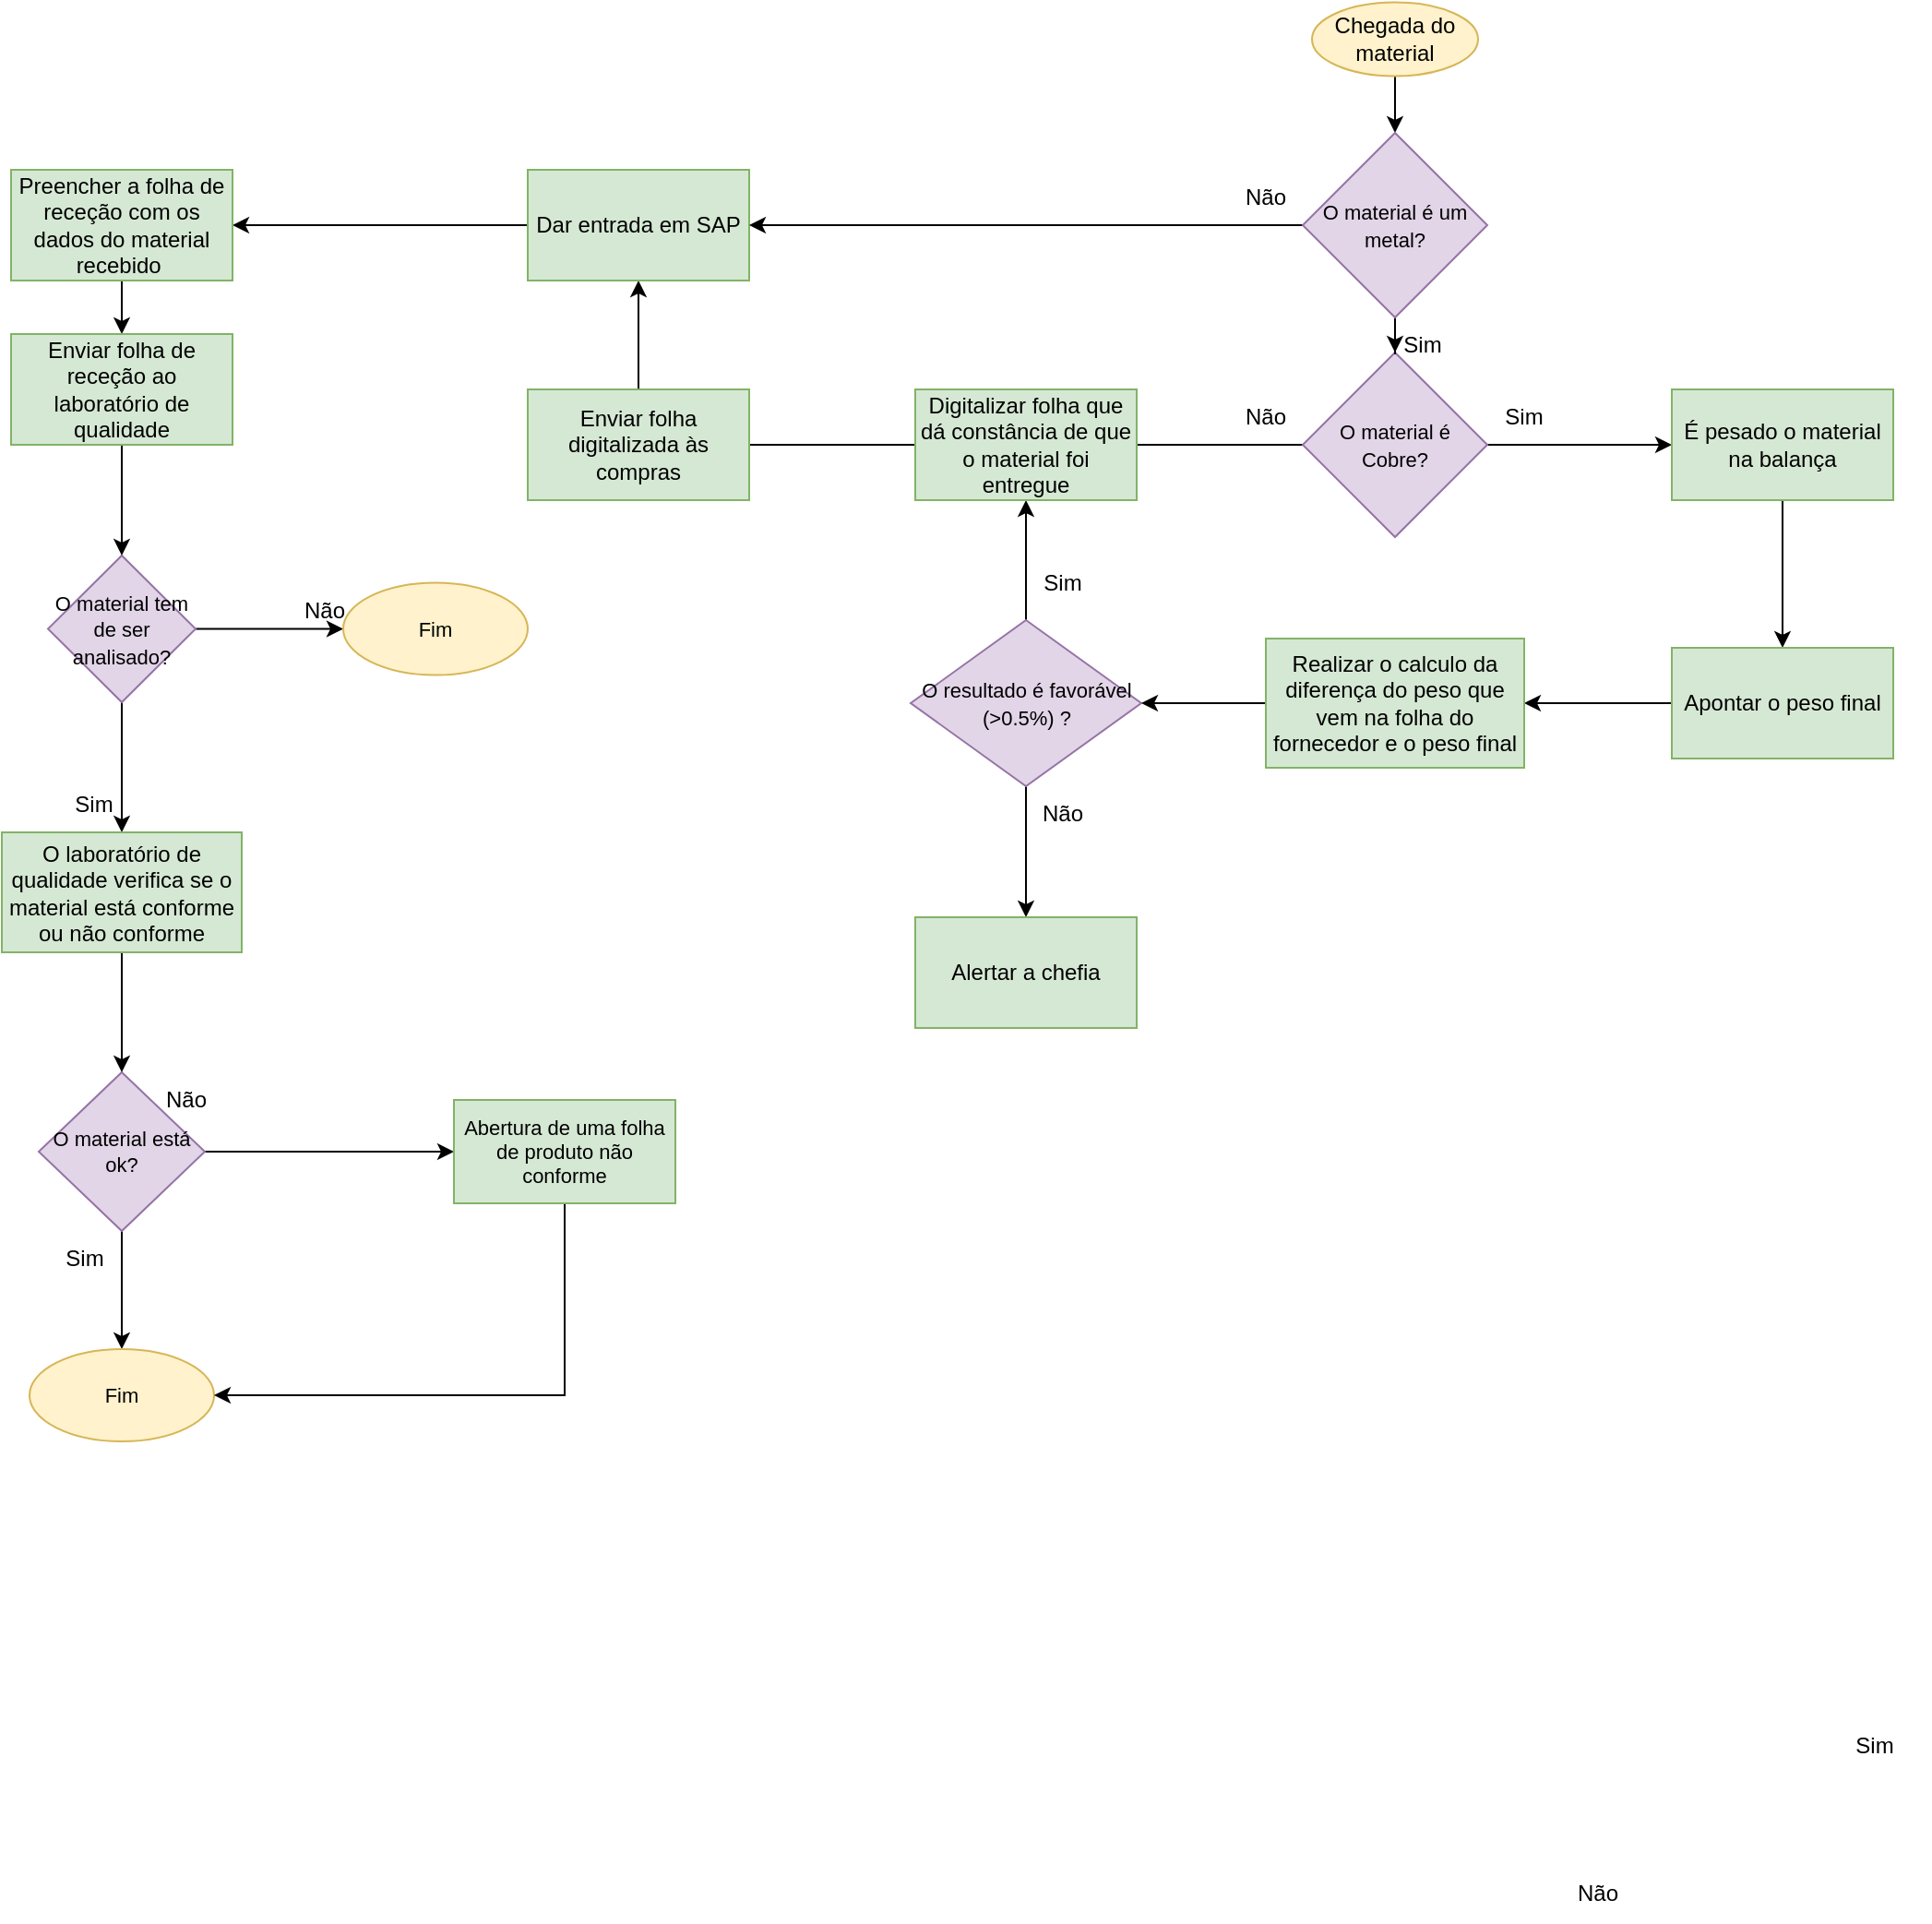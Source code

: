 <mxfile version="20.0.4" type="github">
  <diagram id="fz4ZNiGjer4_rKIofnrs" name="Page-1">
    <mxGraphModel dx="1422" dy="786" grid="1" gridSize="10" guides="1" tooltips="1" connect="1" arrows="1" fold="1" page="1" pageScale="1" pageWidth="1169" pageHeight="827" math="0" shadow="0">
      <root>
        <mxCell id="0" />
        <mxCell id="1" parent="0" />
        <mxCell id="1L-2jIq9yv49Vanu2v55-87" style="edgeStyle=orthogonalEdgeStyle;rounded=0;orthogonalLoop=1;jettySize=auto;html=1;exitX=0.5;exitY=1;exitDx=0;exitDy=0;entryX=0.5;entryY=0;entryDx=0;entryDy=0;endArrow=classic;endFill=1;" parent="1" source="0HmDUyCugDLITogedhJN-1" target="1L-2jIq9yv49Vanu2v55-75" edge="1">
          <mxGeometry relative="1" as="geometry" />
        </mxCell>
        <mxCell id="0HmDUyCugDLITogedhJN-1" value="Chegada do material" style="ellipse;whiteSpace=wrap;html=1;fillColor=#fff2cc;strokeColor=#d6b656;" parent="1" vertex="1">
          <mxGeometry x="785" y="10.25" width="90" height="40" as="geometry" />
        </mxCell>
        <mxCell id="1L-2jIq9yv49Vanu2v55-78" style="edgeStyle=orthogonalEdgeStyle;rounded=0;orthogonalLoop=1;jettySize=auto;html=1;exitX=1;exitY=0.5;exitDx=0;exitDy=0;endArrow=classic;endFill=1;" parent="1" source="0HmDUyCugDLITogedhJN-2" target="0HmDUyCugDLITogedhJN-5" edge="1">
          <mxGeometry relative="1" as="geometry" />
        </mxCell>
        <mxCell id="1L-2jIq9yv49Vanu2v55-89" style="edgeStyle=orthogonalEdgeStyle;rounded=0;orthogonalLoop=1;jettySize=auto;html=1;exitX=0;exitY=0.5;exitDx=0;exitDy=0;entryX=1;entryY=0.5;entryDx=0;entryDy=0;endArrow=none;endFill=0;" parent="1" source="0HmDUyCugDLITogedhJN-2" target="0HmDUyCugDLITogedhJN-62" edge="1">
          <mxGeometry relative="1" as="geometry" />
        </mxCell>
        <mxCell id="0HmDUyCugDLITogedhJN-2" value="&lt;font style=&quot;font-size: 11px;&quot;&gt;O material é Cobre?&lt;/font&gt;" style="rhombus;whiteSpace=wrap;html=1;fillColor=#e1d5e7;strokeColor=#9673a6;" parent="1" vertex="1">
          <mxGeometry x="780" y="200" width="100" height="100" as="geometry" />
        </mxCell>
        <mxCell id="0HmDUyCugDLITogedhJN-3" value="Sim" style="text;html=1;strokeColor=none;fillColor=none;align=center;verticalAlign=middle;whiteSpace=wrap;rounded=0;" parent="1" vertex="1">
          <mxGeometry x="1060" y="940" width="60" height="30" as="geometry" />
        </mxCell>
        <mxCell id="0HmDUyCugDLITogedhJN-4" value="Não" style="text;html=1;strokeColor=none;fillColor=none;align=center;verticalAlign=middle;whiteSpace=wrap;rounded=0;" parent="1" vertex="1">
          <mxGeometry x="910" y="1020" width="60" height="30" as="geometry" />
        </mxCell>
        <mxCell id="1L-2jIq9yv49Vanu2v55-79" style="edgeStyle=orthogonalEdgeStyle;rounded=0;orthogonalLoop=1;jettySize=auto;html=1;exitX=0.5;exitY=1;exitDx=0;exitDy=0;endArrow=classic;endFill=1;" parent="1" source="0HmDUyCugDLITogedhJN-5" target="0HmDUyCugDLITogedhJN-6" edge="1">
          <mxGeometry relative="1" as="geometry" />
        </mxCell>
        <mxCell id="0HmDUyCugDLITogedhJN-5" value="É pesado o material na balança" style="rounded=0;whiteSpace=wrap;html=1;fillColor=#d5e8d4;strokeColor=#82b366;" parent="1" vertex="1">
          <mxGeometry x="980" y="220" width="120" height="60" as="geometry" />
        </mxCell>
        <mxCell id="1L-2jIq9yv49Vanu2v55-80" style="edgeStyle=orthogonalEdgeStyle;rounded=0;orthogonalLoop=1;jettySize=auto;html=1;exitX=0;exitY=0.5;exitDx=0;exitDy=0;endArrow=classic;endFill=1;" parent="1" source="0HmDUyCugDLITogedhJN-6" target="0HmDUyCugDLITogedhJN-61" edge="1">
          <mxGeometry relative="1" as="geometry" />
        </mxCell>
        <mxCell id="0HmDUyCugDLITogedhJN-6" value="Apontar o peso final" style="rounded=0;whiteSpace=wrap;html=1;fillColor=#d5e8d4;strokeColor=#82b366;" parent="1" vertex="1">
          <mxGeometry x="980" y="360" width="120" height="60" as="geometry" />
        </mxCell>
        <mxCell id="1L-2jIq9yv49Vanu2v55-82" style="edgeStyle=orthogonalEdgeStyle;rounded=0;orthogonalLoop=1;jettySize=auto;html=1;exitX=0.5;exitY=1;exitDx=0;exitDy=0;endArrow=classic;endFill=1;" parent="1" source="0HmDUyCugDLITogedhJN-13" target="0HmDUyCugDLITogedhJN-64" edge="1">
          <mxGeometry relative="1" as="geometry" />
        </mxCell>
        <mxCell id="1L-2jIq9yv49Vanu2v55-88" style="edgeStyle=orthogonalEdgeStyle;rounded=0;orthogonalLoop=1;jettySize=auto;html=1;exitX=0.5;exitY=0;exitDx=0;exitDy=0;entryX=0.5;entryY=1;entryDx=0;entryDy=0;endArrow=classic;endFill=1;" parent="1" source="0HmDUyCugDLITogedhJN-13" target="0HmDUyCugDLITogedhJN-62" edge="1">
          <mxGeometry relative="1" as="geometry" />
        </mxCell>
        <mxCell id="0HmDUyCugDLITogedhJN-13" value="&lt;font style=&quot;font-size: 11px;&quot;&gt;O resultado é favorável (&amp;gt;0.5%) ?&lt;/font&gt;" style="rhombus;whiteSpace=wrap;html=1;fillColor=#e1d5e7;strokeColor=#9673a6;" parent="1" vertex="1">
          <mxGeometry x="567.5" y="345" width="125" height="90" as="geometry" />
        </mxCell>
        <mxCell id="a_PHziLhVXfM08UedxSI-6" style="edgeStyle=orthogonalEdgeStyle;rounded=0;orthogonalLoop=1;jettySize=auto;html=1;exitX=0.5;exitY=1;exitDx=0;exitDy=0;endArrow=classic;endFill=1;" edge="1" parent="1" source="0HmDUyCugDLITogedhJN-31" target="0HmDUyCugDLITogedhJN-68">
          <mxGeometry relative="1" as="geometry" />
        </mxCell>
        <mxCell id="a_PHziLhVXfM08UedxSI-8" style="edgeStyle=orthogonalEdgeStyle;rounded=0;orthogonalLoop=1;jettySize=auto;html=1;exitX=1;exitY=0.5;exitDx=0;exitDy=0;entryX=0;entryY=0.5;entryDx=0;entryDy=0;endArrow=classic;endFill=1;" edge="1" parent="1" source="0HmDUyCugDLITogedhJN-31" target="a_PHziLhVXfM08UedxSI-7">
          <mxGeometry relative="1" as="geometry" />
        </mxCell>
        <mxCell id="0HmDUyCugDLITogedhJN-31" value="&lt;font style=&quot;font-size: 11px;&quot;&gt;O material tem de ser analisado?&lt;/font&gt;" style="rhombus;whiteSpace=wrap;html=1;fillColor=#e1d5e7;strokeColor=#9673a6;" parent="1" vertex="1">
          <mxGeometry x="100" y="310" width="80" height="79.5" as="geometry" />
        </mxCell>
        <mxCell id="1L-2jIq9yv49Vanu2v55-114" style="edgeStyle=orthogonalEdgeStyle;rounded=0;orthogonalLoop=1;jettySize=auto;html=1;exitX=1;exitY=0.5;exitDx=0;exitDy=0;entryX=0;entryY=0.5;entryDx=0;entryDy=0;endArrow=classic;endFill=1;" parent="1" source="0HmDUyCugDLITogedhJN-40" target="0HmDUyCugDLITogedhJN-69" edge="1">
          <mxGeometry relative="1" as="geometry" />
        </mxCell>
        <mxCell id="a_PHziLhVXfM08UedxSI-11" style="edgeStyle=orthogonalEdgeStyle;rounded=0;orthogonalLoop=1;jettySize=auto;html=1;exitX=0.5;exitY=1;exitDx=0;exitDy=0;endArrow=classic;endFill=1;" edge="1" parent="1" source="0HmDUyCugDLITogedhJN-40" target="0HmDUyCugDLITogedhJN-52">
          <mxGeometry relative="1" as="geometry" />
        </mxCell>
        <mxCell id="0HmDUyCugDLITogedhJN-40" value="O material está ok?" style="rhombus;whiteSpace=wrap;html=1;fontSize=11;fillColor=#e1d5e7;strokeColor=#9673a6;" parent="1" vertex="1">
          <mxGeometry x="95" y="590" width="90" height="86" as="geometry" />
        </mxCell>
        <mxCell id="0HmDUyCugDLITogedhJN-46" value="Não" style="text;html=1;strokeColor=none;fillColor=none;align=center;verticalAlign=middle;whiteSpace=wrap;rounded=0;" parent="1" vertex="1">
          <mxGeometry x="730" y="101" width="60" height="30" as="geometry" />
        </mxCell>
        <mxCell id="0HmDUyCugDLITogedhJN-47" value="Sim" style="text;html=1;strokeColor=none;fillColor=none;align=center;verticalAlign=middle;whiteSpace=wrap;rounded=0;" parent="1" vertex="1">
          <mxGeometry x="815" y="181" width="60" height="30" as="geometry" />
        </mxCell>
        <mxCell id="0HmDUyCugDLITogedhJN-52" value="Fim" style="ellipse;whiteSpace=wrap;html=1;fontSize=11;fillColor=#fff2cc;strokeColor=#d6b656;" parent="1" vertex="1">
          <mxGeometry x="90" y="740" width="100" height="50" as="geometry" />
        </mxCell>
        <mxCell id="1L-2jIq9yv49Vanu2v55-81" style="edgeStyle=orthogonalEdgeStyle;rounded=0;orthogonalLoop=1;jettySize=auto;html=1;exitX=0;exitY=0.5;exitDx=0;exitDy=0;entryX=1;entryY=0.5;entryDx=0;entryDy=0;endArrow=classic;endFill=1;" parent="1" source="0HmDUyCugDLITogedhJN-61" target="0HmDUyCugDLITogedhJN-13" edge="1">
          <mxGeometry relative="1" as="geometry" />
        </mxCell>
        <mxCell id="0HmDUyCugDLITogedhJN-61" value="Realizar o calculo da diferença do peso que vem na folha do fornecedor e o peso final" style="rounded=0;whiteSpace=wrap;html=1;fillColor=#d5e8d4;strokeColor=#82b366;" parent="1" vertex="1">
          <mxGeometry x="760" y="355" width="140" height="70" as="geometry" />
        </mxCell>
        <mxCell id="1L-2jIq9yv49Vanu2v55-90" style="edgeStyle=orthogonalEdgeStyle;rounded=0;orthogonalLoop=1;jettySize=auto;html=1;exitX=0;exitY=0.5;exitDx=0;exitDy=0;entryX=1;entryY=0.5;entryDx=0;entryDy=0;endArrow=none;endFill=0;" parent="1" source="0HmDUyCugDLITogedhJN-62" target="0HmDUyCugDLITogedhJN-63" edge="1">
          <mxGeometry relative="1" as="geometry" />
        </mxCell>
        <mxCell id="0HmDUyCugDLITogedhJN-62" value="Digitalizar folha que dá constância de que o material foi entregue" style="rounded=0;whiteSpace=wrap;html=1;fillColor=#d5e8d4;strokeColor=#82b366;" parent="1" vertex="1">
          <mxGeometry x="570" y="220" width="120" height="60" as="geometry" />
        </mxCell>
        <mxCell id="a_PHziLhVXfM08UedxSI-13" style="edgeStyle=orthogonalEdgeStyle;rounded=0;orthogonalLoop=1;jettySize=auto;html=1;exitX=0.5;exitY=0;exitDx=0;exitDy=0;entryX=0.5;entryY=1;entryDx=0;entryDy=0;endArrow=classic;endFill=1;" edge="1" parent="1" source="0HmDUyCugDLITogedhJN-63" target="0HmDUyCugDLITogedhJN-65">
          <mxGeometry relative="1" as="geometry" />
        </mxCell>
        <mxCell id="0HmDUyCugDLITogedhJN-63" value="Enviar folha digitalizada às compras" style="rounded=0;whiteSpace=wrap;html=1;fillColor=#d5e8d4;strokeColor=#82b366;" parent="1" vertex="1">
          <mxGeometry x="360" y="220" width="120" height="60" as="geometry" />
        </mxCell>
        <mxCell id="0HmDUyCugDLITogedhJN-64" value="Alertar a chefia" style="rounded=0;whiteSpace=wrap;html=1;fillColor=#d5e8d4;strokeColor=#82b366;" parent="1" vertex="1">
          <mxGeometry x="570" y="506" width="120" height="60" as="geometry" />
        </mxCell>
        <mxCell id="a_PHziLhVXfM08UedxSI-14" style="edgeStyle=orthogonalEdgeStyle;rounded=0;orthogonalLoop=1;jettySize=auto;html=1;exitX=0;exitY=0.5;exitDx=0;exitDy=0;entryX=1;entryY=0.5;entryDx=0;entryDy=0;endArrow=classic;endFill=1;" edge="1" parent="1" source="0HmDUyCugDLITogedhJN-65" target="0HmDUyCugDLITogedhJN-66">
          <mxGeometry relative="1" as="geometry" />
        </mxCell>
        <mxCell id="0HmDUyCugDLITogedhJN-65" value="Dar entrada em SAP" style="rounded=0;whiteSpace=wrap;html=1;fillColor=#d5e8d4;strokeColor=#82b366;" parent="1" vertex="1">
          <mxGeometry x="360" y="101" width="120" height="60" as="geometry" />
        </mxCell>
        <mxCell id="a_PHziLhVXfM08UedxSI-10" style="edgeStyle=orthogonalEdgeStyle;rounded=0;orthogonalLoop=1;jettySize=auto;html=1;exitX=0.5;exitY=1;exitDx=0;exitDy=0;endArrow=classic;endFill=1;" edge="1" parent="1" source="0HmDUyCugDLITogedhJN-66" target="0HmDUyCugDLITogedhJN-67">
          <mxGeometry relative="1" as="geometry" />
        </mxCell>
        <mxCell id="0HmDUyCugDLITogedhJN-66" value="Preencher a folha de receção com os dados do material recebido&amp;nbsp;" style="rounded=0;whiteSpace=wrap;html=1;fillColor=#d5e8d4;strokeColor=#82b366;" parent="1" vertex="1">
          <mxGeometry x="80" y="101" width="120" height="60" as="geometry" />
        </mxCell>
        <mxCell id="a_PHziLhVXfM08UedxSI-5" style="edgeStyle=orthogonalEdgeStyle;rounded=0;orthogonalLoop=1;jettySize=auto;html=1;exitX=0.5;exitY=1;exitDx=0;exitDy=0;entryX=0.5;entryY=0;entryDx=0;entryDy=0;endArrow=classic;endFill=1;" edge="1" parent="1" source="0HmDUyCugDLITogedhJN-67" target="0HmDUyCugDLITogedhJN-31">
          <mxGeometry relative="1" as="geometry" />
        </mxCell>
        <mxCell id="0HmDUyCugDLITogedhJN-67" value="Enviar folha de receção ao laboratório de qualidade" style="rounded=0;whiteSpace=wrap;html=1;fillColor=#d5e8d4;strokeColor=#82b366;" parent="1" vertex="1">
          <mxGeometry x="80" y="190" width="120" height="60" as="geometry" />
        </mxCell>
        <mxCell id="1L-2jIq9yv49Vanu2v55-101" style="edgeStyle=orthogonalEdgeStyle;rounded=0;orthogonalLoop=1;jettySize=auto;html=1;exitX=0.5;exitY=1;exitDx=0;exitDy=0;entryX=0.5;entryY=0;entryDx=0;entryDy=0;endArrow=classic;endFill=1;" parent="1" source="0HmDUyCugDLITogedhJN-68" target="0HmDUyCugDLITogedhJN-40" edge="1">
          <mxGeometry relative="1" as="geometry" />
        </mxCell>
        <mxCell id="0HmDUyCugDLITogedhJN-68" value="O laboratório de qualidade verifica se o material está conforme ou não conforme" style="rounded=0;whiteSpace=wrap;html=1;fillColor=#d5e8d4;strokeColor=#82b366;" parent="1" vertex="1">
          <mxGeometry x="75" y="460" width="130" height="65" as="geometry" />
        </mxCell>
        <mxCell id="a_PHziLhVXfM08UedxSI-12" style="edgeStyle=orthogonalEdgeStyle;rounded=0;orthogonalLoop=1;jettySize=auto;html=1;exitX=0.5;exitY=1;exitDx=0;exitDy=0;entryX=1;entryY=0.5;entryDx=0;entryDy=0;endArrow=classic;endFill=1;" edge="1" parent="1" source="0HmDUyCugDLITogedhJN-69" target="0HmDUyCugDLITogedhJN-52">
          <mxGeometry relative="1" as="geometry" />
        </mxCell>
        <mxCell id="0HmDUyCugDLITogedhJN-69" value="Abertura de uma folha de produto não conforme" style="rounded=0;whiteSpace=wrap;html=1;fontSize=11;fillColor=#d5e8d4;strokeColor=#82b366;" parent="1" vertex="1">
          <mxGeometry x="320" y="605" width="120" height="56" as="geometry" />
        </mxCell>
        <mxCell id="1L-2jIq9yv49Vanu2v55-77" style="edgeStyle=orthogonalEdgeStyle;rounded=0;orthogonalLoop=1;jettySize=auto;html=1;exitX=0.5;exitY=1;exitDx=0;exitDy=0;endArrow=classic;endFill=1;" parent="1" source="1L-2jIq9yv49Vanu2v55-75" target="0HmDUyCugDLITogedhJN-2" edge="1">
          <mxGeometry relative="1" as="geometry" />
        </mxCell>
        <mxCell id="1L-2jIq9yv49Vanu2v55-96" style="edgeStyle=orthogonalEdgeStyle;rounded=0;orthogonalLoop=1;jettySize=auto;html=1;exitX=0;exitY=0.5;exitDx=0;exitDy=0;endArrow=classic;endFill=1;" parent="1" source="1L-2jIq9yv49Vanu2v55-75" target="0HmDUyCugDLITogedhJN-65" edge="1">
          <mxGeometry relative="1" as="geometry" />
        </mxCell>
        <mxCell id="1L-2jIq9yv49Vanu2v55-75" value="&lt;font style=&quot;font-size: 11px;&quot;&gt;O material é um metal?&lt;/font&gt;" style="rhombus;whiteSpace=wrap;html=1;fillColor=#e1d5e7;strokeColor=#9673a6;" parent="1" vertex="1">
          <mxGeometry x="780" y="81" width="100" height="100" as="geometry" />
        </mxCell>
        <mxCell id="1L-2jIq9yv49Vanu2v55-106" value="Sim" style="text;html=1;strokeColor=none;fillColor=none;align=center;verticalAlign=middle;whiteSpace=wrap;rounded=0;" parent="1" vertex="1">
          <mxGeometry x="870" y="220" width="60" height="30" as="geometry" />
        </mxCell>
        <mxCell id="1L-2jIq9yv49Vanu2v55-107" value="Não" style="text;html=1;strokeColor=none;fillColor=none;align=center;verticalAlign=middle;whiteSpace=wrap;rounded=0;" parent="1" vertex="1">
          <mxGeometry x="730" y="220" width="60" height="30" as="geometry" />
        </mxCell>
        <mxCell id="1L-2jIq9yv49Vanu2v55-108" value="Não" style="text;html=1;strokeColor=none;fillColor=none;align=center;verticalAlign=middle;whiteSpace=wrap;rounded=0;" parent="1" vertex="1">
          <mxGeometry x="620" y="435" width="60" height="30" as="geometry" />
        </mxCell>
        <mxCell id="1L-2jIq9yv49Vanu2v55-109" value="Sim" style="text;html=1;strokeColor=none;fillColor=none;align=center;verticalAlign=middle;whiteSpace=wrap;rounded=0;" parent="1" vertex="1">
          <mxGeometry x="620" y="310" width="60" height="30" as="geometry" />
        </mxCell>
        <mxCell id="1L-2jIq9yv49Vanu2v55-110" value="Não" style="text;html=1;strokeColor=none;fillColor=none;align=center;verticalAlign=middle;whiteSpace=wrap;rounded=0;" parent="1" vertex="1">
          <mxGeometry x="145" y="590" width="60" height="30" as="geometry" />
        </mxCell>
        <mxCell id="1L-2jIq9yv49Vanu2v55-111" value="Sim" style="text;html=1;strokeColor=none;fillColor=none;align=center;verticalAlign=middle;whiteSpace=wrap;rounded=0;" parent="1" vertex="1">
          <mxGeometry x="95" y="430" width="60" height="30" as="geometry" />
        </mxCell>
        <mxCell id="1L-2jIq9yv49Vanu2v55-112" value="Sim" style="text;html=1;strokeColor=none;fillColor=none;align=center;verticalAlign=middle;whiteSpace=wrap;rounded=0;" parent="1" vertex="1">
          <mxGeometry x="90" y="676" width="60" height="30" as="geometry" />
        </mxCell>
        <mxCell id="1L-2jIq9yv49Vanu2v55-113" value="Não" style="text;html=1;strokeColor=none;fillColor=none;align=center;verticalAlign=middle;whiteSpace=wrap;rounded=0;" parent="1" vertex="1">
          <mxGeometry x="220" y="324.75" width="60" height="30" as="geometry" />
        </mxCell>
        <mxCell id="a_PHziLhVXfM08UedxSI-7" value="Fim" style="ellipse;whiteSpace=wrap;html=1;fontSize=11;fillColor=#fff2cc;strokeColor=#d6b656;" vertex="1" parent="1">
          <mxGeometry x="260" y="324.75" width="100" height="50" as="geometry" />
        </mxCell>
      </root>
    </mxGraphModel>
  </diagram>
</mxfile>
